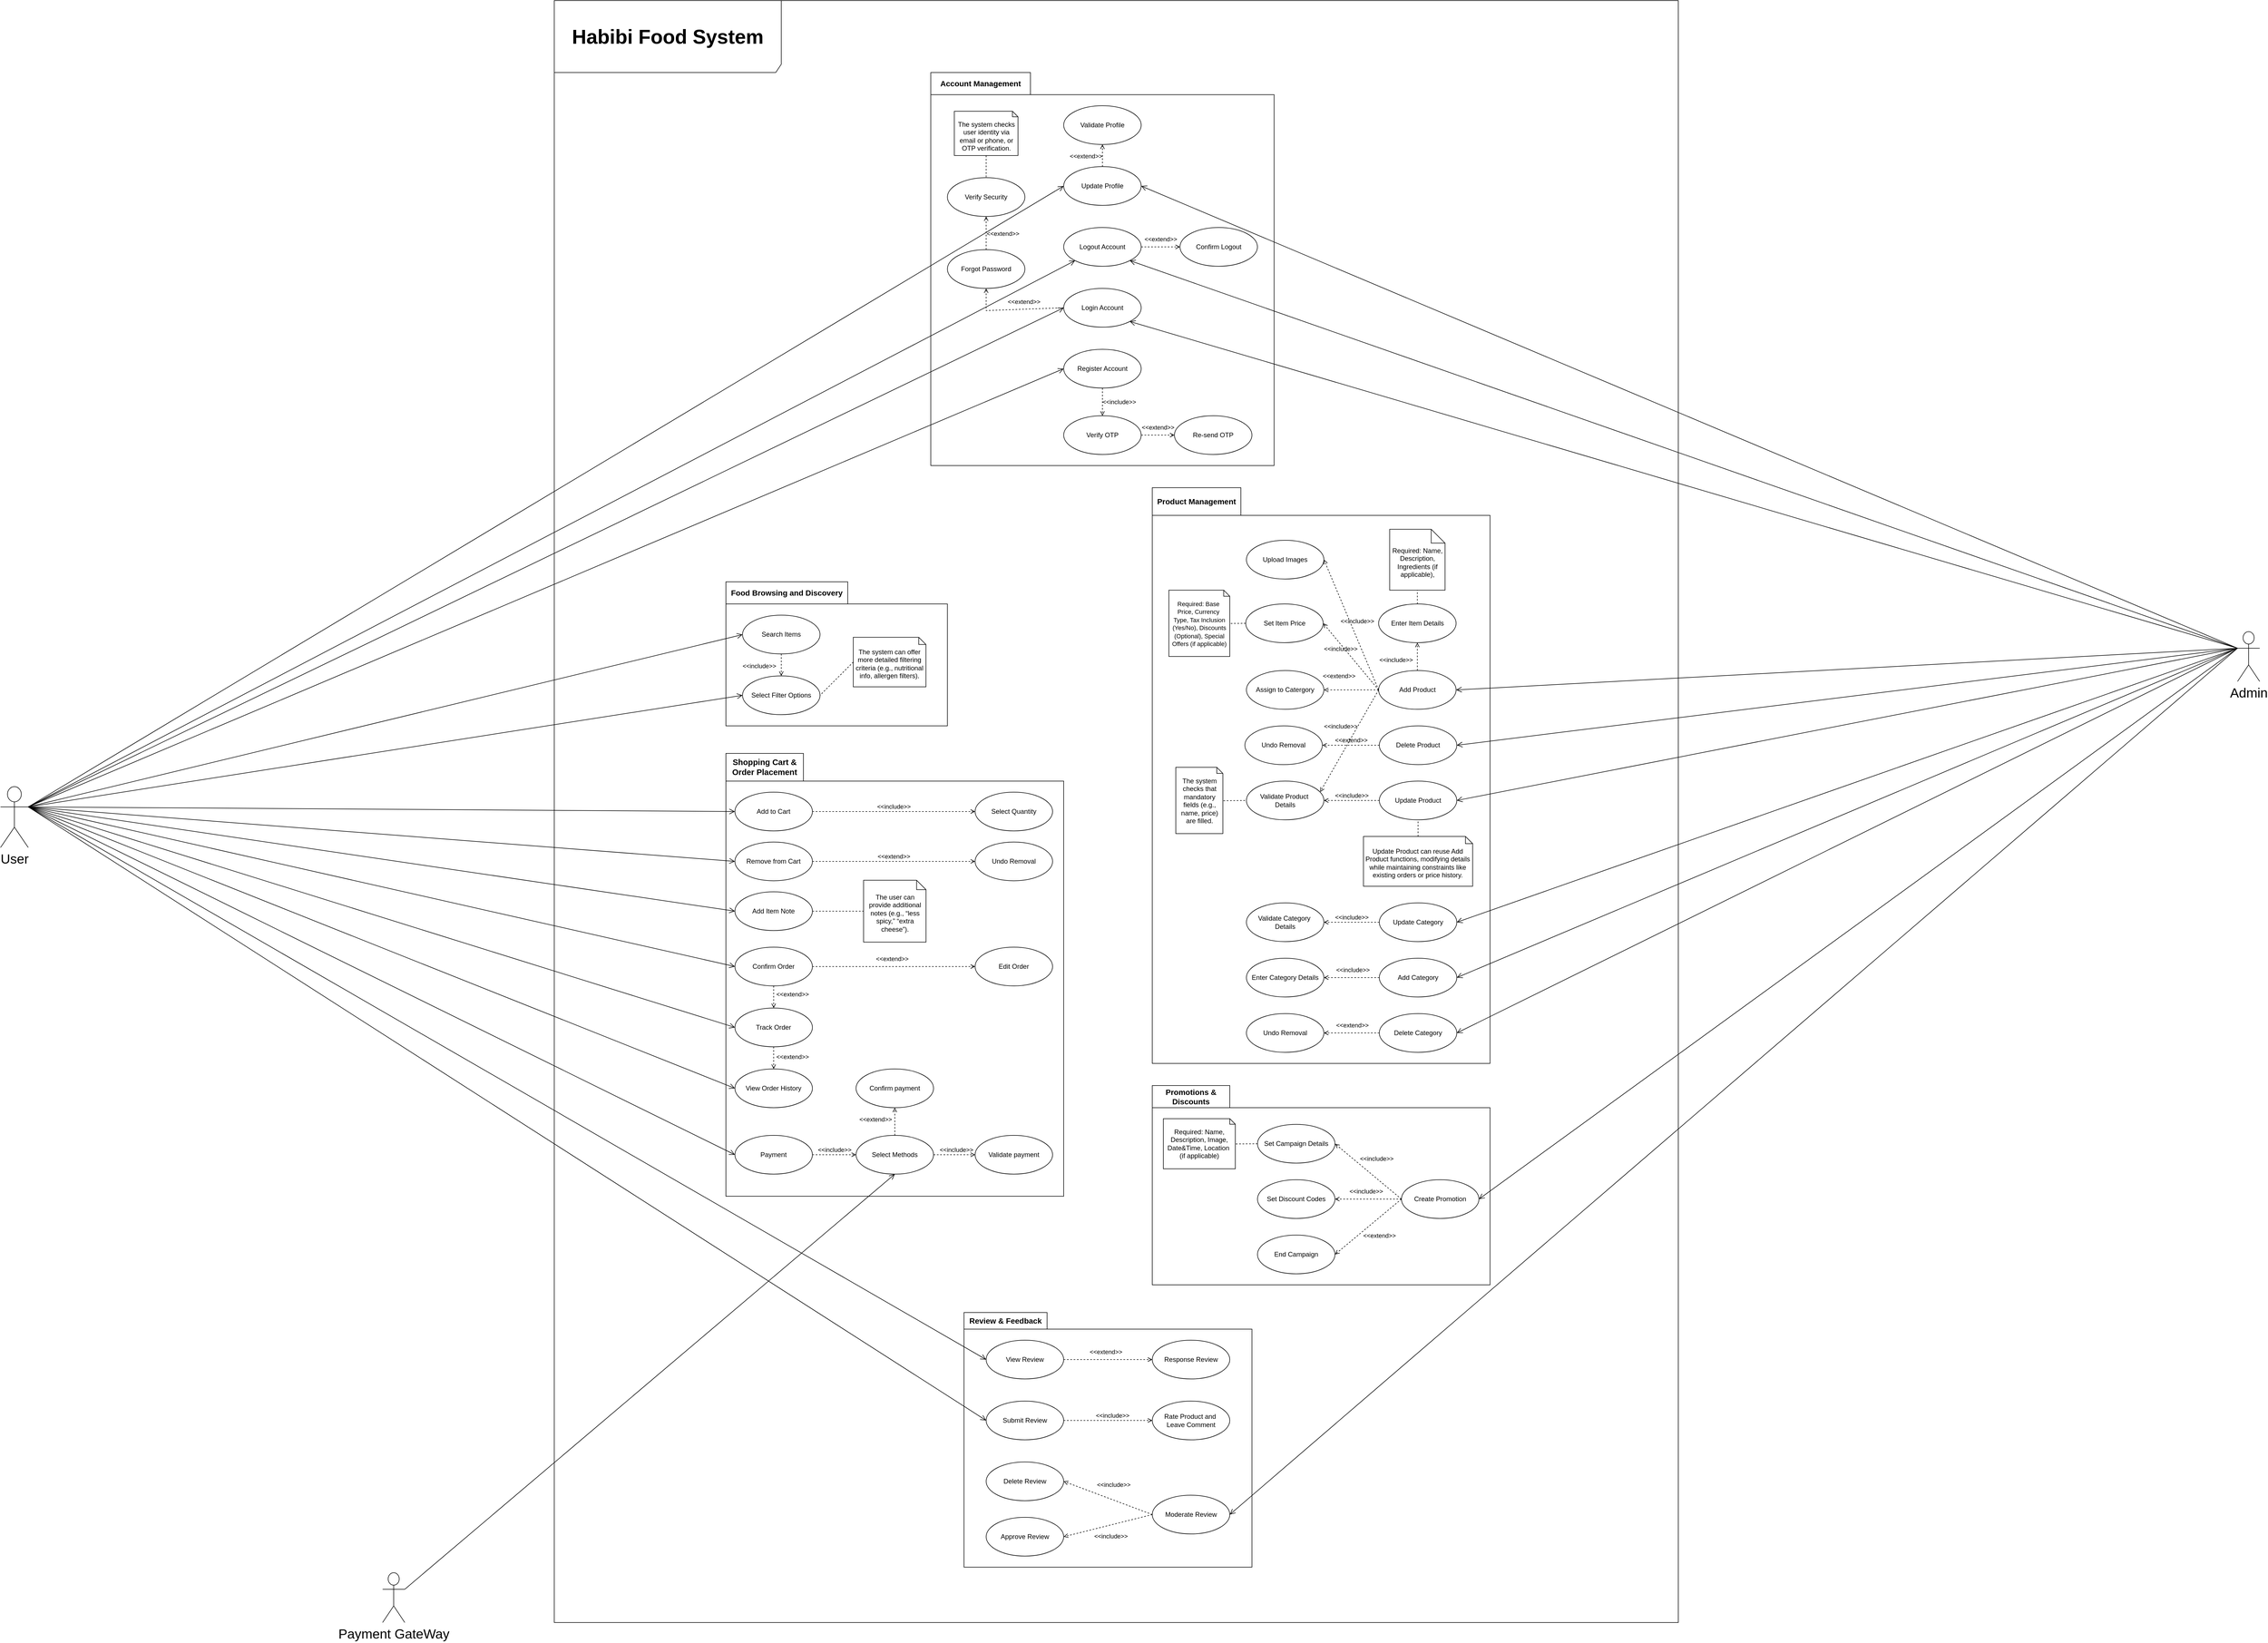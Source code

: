 <mxfile version="26.2.13">
  <diagram name="Page-1" id="3IsAtxbQ0H_GZxVy88G3">
    <mxGraphModel dx="611" dy="-549" grid="1" gridSize="10" guides="1" tooltips="1" connect="1" arrows="1" fold="1" page="1" pageScale="1" pageWidth="500" pageHeight="800" math="0" shadow="0">
      <root>
        <mxCell id="0" />
        <mxCell id="1" parent="0" />
        <mxCell id="CyREDNQxN-oXagJ6HUO1-1" value="&lt;font style=&quot;font-size: 36px;&quot;&gt;&lt;span style=&quot;background-color: rgb(255, 255, 255);&quot;&gt;Habibi Food System&lt;/span&gt;&lt;/font&gt;" style="shape=umlFrame;whiteSpace=wrap;html=1;pointerEvents=0;recursiveResize=0;container=0;collapsible=0;width=410;height=130;fillColor=light-dark(#FFFFFF,#FFFF66);swimlaneFillColor=#FFFFFF;fontStyle=1" vertex="1" parent="1">
          <mxGeometry x="1200" y="1590" width="2030" height="2930" as="geometry" />
        </mxCell>
        <mxCell id="CyREDNQxN-oXagJ6HUO1-2" value="&lt;b style=&quot;font-family: Arial, sans-serif; font-size: 14.667px; white-space-collapse: preserve;&quot;&gt;Shopping Cart &amp;amp; Order Placement&lt;/b&gt;" style="shape=folder;fontStyle=0;tabWidth=140;tabHeight=50;tabPosition=left;html=1;boundedLbl=1;labelInHeader=1;container=1;collapsible=0;recursiveResize=0;whiteSpace=wrap;" vertex="1" parent="1">
          <mxGeometry x="1510" y="2950" width="610" height="800" as="geometry" />
        </mxCell>
        <mxCell id="CyREDNQxN-oXagJ6HUO1-3" value="Validate payment" style="ellipse;whiteSpace=wrap;html=1;fillColor=light-dark(#FFFFFF,#FFFF66);container=0;" vertex="1" parent="CyREDNQxN-oXagJ6HUO1-2">
          <mxGeometry x="450" y="690" width="140" height="70" as="geometry" />
        </mxCell>
        <mxCell id="CyREDNQxN-oXagJ6HUO1-4" value="Confirm payment" style="ellipse;whiteSpace=wrap;html=1;fillColor=light-dark(#FFFFFF,#FFFF66);container=0;" vertex="1" parent="CyREDNQxN-oXagJ6HUO1-2">
          <mxGeometry x="234.99" y="570" width="140" height="70" as="geometry" />
        </mxCell>
        <mxCell id="CyREDNQxN-oXagJ6HUO1-5" value="Add to Cart" style="ellipse;whiteSpace=wrap;html=1;fillColor=light-dark(#FFFFFF,#FFFF66);container=0;" vertex="1" parent="CyREDNQxN-oXagJ6HUO1-2">
          <mxGeometry x="16.25" y="70" width="140" height="70" as="geometry" />
        </mxCell>
        <mxCell id="CyREDNQxN-oXagJ6HUO1-6" value="Remove from Cart" style="ellipse;whiteSpace=wrap;html=1;fillColor=light-dark(#FFFFFF,#FFFF66);container=0;" vertex="1" parent="CyREDNQxN-oXagJ6HUO1-2">
          <mxGeometry x="16.25" y="160.07" width="140" height="70" as="geometry" />
        </mxCell>
        <mxCell id="CyREDNQxN-oXagJ6HUO1-7" value="Confirm Order" style="ellipse;whiteSpace=wrap;html=1;fillColor=light-dark(#FFFFFF,#FFFF66);container=0;" vertex="1" parent="CyREDNQxN-oXagJ6HUO1-2">
          <mxGeometry x="16.25" y="350" width="140" height="70" as="geometry" />
        </mxCell>
        <mxCell id="CyREDNQxN-oXagJ6HUO1-8" value="Payment" style="ellipse;whiteSpace=wrap;html=1;fillColor=light-dark(#FFFFFF,#FFFF66);container=0;" vertex="1" parent="CyREDNQxN-oXagJ6HUO1-2">
          <mxGeometry x="16.25" y="690" width="140" height="70" as="geometry" />
        </mxCell>
        <mxCell id="CyREDNQxN-oXagJ6HUO1-9" value="Track Order" style="ellipse;whiteSpace=wrap;html=1;fillColor=light-dark(#FFFFFF,#FFFF66);container=0;" vertex="1" parent="CyREDNQxN-oXagJ6HUO1-2">
          <mxGeometry x="16.25" y="460" width="140" height="70" as="geometry" />
        </mxCell>
        <mxCell id="CyREDNQxN-oXagJ6HUO1-10" value="&amp;lt;&amp;lt;extend&amp;gt;&amp;gt;" style="html=1;verticalAlign=bottom;labelBackgroundColor=none;endArrow=open;endFill=0;dashed=1;rounded=0;exitX=0.5;exitY=1;exitDx=0;exitDy=0;fillColor=light-dark(#FFFFFF,#FFFF66);" edge="1" parent="CyREDNQxN-oXagJ6HUO1-2" source="CyREDNQxN-oXagJ6HUO1-7" target="CyREDNQxN-oXagJ6HUO1-9">
          <mxGeometry x="0.2" y="34" width="160" relative="1" as="geometry">
            <mxPoint x="146.25" y="440" as="sourcePoint" />
            <mxPoint x="306.25" y="440" as="targetPoint" />
            <mxPoint as="offset" />
          </mxGeometry>
        </mxCell>
        <mxCell id="CyREDNQxN-oXagJ6HUO1-11" value="Add Item Note" style="ellipse;whiteSpace=wrap;html=1;fillColor=light-dark(#FFFFFF,#FFFF66);container=0;" vertex="1" parent="CyREDNQxN-oXagJ6HUO1-2">
          <mxGeometry x="16.25" y="250.0" width="140" height="70" as="geometry" />
        </mxCell>
        <mxCell id="CyREDNQxN-oXagJ6HUO1-12" value="&amp;lt;&amp;lt;include&amp;gt;&amp;gt;" style="html=1;verticalAlign=bottom;labelBackgroundColor=none;endArrow=open;endFill=0;dashed=1;rounded=0;exitX=1;exitY=0.5;exitDx=0;exitDy=0;entryX=0;entryY=0.5;entryDx=0;entryDy=0;fillColor=light-dark(#FFFFFF,#FFFF66);" edge="1" parent="CyREDNQxN-oXagJ6HUO1-2" source="CyREDNQxN-oXagJ6HUO1-5" target="CyREDNQxN-oXagJ6HUO1-13">
          <mxGeometry width="160" relative="1" as="geometry">
            <mxPoint x="156.25" y="200" as="sourcePoint" />
            <mxPoint x="246.25" y="205" as="targetPoint" />
          </mxGeometry>
        </mxCell>
        <mxCell id="CyREDNQxN-oXagJ6HUO1-13" value="Select Quantity" style="ellipse;whiteSpace=wrap;html=1;fillColor=light-dark(#FFFFFF,#FFFF66);container=0;" vertex="1" parent="CyREDNQxN-oXagJ6HUO1-2">
          <mxGeometry x="450" y="70" width="140" height="70" as="geometry" />
        </mxCell>
        <mxCell id="CyREDNQxN-oXagJ6HUO1-14" value="Edit Order" style="ellipse;whiteSpace=wrap;html=1;fillColor=light-dark(#FFFFFF,#FFFF66);container=0;" vertex="1" parent="CyREDNQxN-oXagJ6HUO1-2">
          <mxGeometry x="450" y="350" width="140" height="70" as="geometry" />
        </mxCell>
        <mxCell id="CyREDNQxN-oXagJ6HUO1-15" value="&amp;lt;&amp;lt;extend&amp;gt;&amp;gt;" style="html=1;verticalAlign=bottom;labelBackgroundColor=none;endArrow=open;endFill=0;dashed=1;rounded=0;exitX=1;exitY=0.5;exitDx=0;exitDy=0;entryX=0;entryY=0.5;entryDx=0;entryDy=0;fillColor=light-dark(#FFFFFF,#FFFF66);" edge="1" parent="CyREDNQxN-oXagJ6HUO1-2" source="CyREDNQxN-oXagJ6HUO1-7" target="CyREDNQxN-oXagJ6HUO1-14">
          <mxGeometry x="-0.021" y="5" width="160" relative="1" as="geometry">
            <mxPoint x="156.25" y="470" as="sourcePoint" />
            <mxPoint x="316.25" y="470" as="targetPoint" />
            <mxPoint as="offset" />
          </mxGeometry>
        </mxCell>
        <mxCell id="CyREDNQxN-oXagJ6HUO1-16" value="Select Methods" style="ellipse;whiteSpace=wrap;html=1;fillColor=light-dark(#FFFFFF,#FFFF66);container=0;" vertex="1" parent="CyREDNQxN-oXagJ6HUO1-2">
          <mxGeometry x="235" y="690" width="140" height="70" as="geometry" />
        </mxCell>
        <mxCell id="CyREDNQxN-oXagJ6HUO1-17" value="&amp;lt;&amp;lt;include&amp;gt;&amp;gt;" style="html=1;verticalAlign=bottom;labelBackgroundColor=none;endArrow=open;endFill=0;dashed=1;rounded=0;exitX=1;exitY=0.5;exitDx=0;exitDy=0;entryX=0;entryY=0.5;entryDx=0;entryDy=0;fillColor=light-dark(#FFFFFF,#FFFF66);" edge="1" parent="CyREDNQxN-oXagJ6HUO1-2" source="CyREDNQxN-oXagJ6HUO1-8" target="CyREDNQxN-oXagJ6HUO1-16">
          <mxGeometry width="160" relative="1" as="geometry">
            <mxPoint x="166.25" y="560" as="sourcePoint" />
            <mxPoint x="326.25" y="560" as="targetPoint" />
          </mxGeometry>
        </mxCell>
        <mxCell id="CyREDNQxN-oXagJ6HUO1-18" value="" style="endArrow=none;dashed=1;html=1;rounded=0;exitX=1;exitY=0.5;exitDx=0;exitDy=0;entryX=0;entryY=0.5;entryDx=0;entryDy=0;entryPerimeter=0;fillColor=light-dark(#FFFFFF,#FFFF66);" edge="1" parent="CyREDNQxN-oXagJ6HUO1-2" source="CyREDNQxN-oXagJ6HUO1-11" target="CyREDNQxN-oXagJ6HUO1-21">
          <mxGeometry width="50" height="50" relative="1" as="geometry">
            <mxPoint x="386.25" y="320" as="sourcePoint" />
            <mxPoint x="436.25" y="270" as="targetPoint" />
          </mxGeometry>
        </mxCell>
        <mxCell id="CyREDNQxN-oXagJ6HUO1-19" value="&amp;lt;&amp;lt;include&amp;gt;&amp;gt;" style="html=1;verticalAlign=bottom;labelBackgroundColor=none;endArrow=open;endFill=0;dashed=1;rounded=0;exitX=1;exitY=0.5;exitDx=0;exitDy=0;entryX=0;entryY=0.5;entryDx=0;entryDy=0;fillColor=light-dark(#FFFFFF,#FFFF66);" edge="1" parent="CyREDNQxN-oXagJ6HUO1-2" source="CyREDNQxN-oXagJ6HUO1-16" target="CyREDNQxN-oXagJ6HUO1-3">
          <mxGeometry x="0.114" width="160" relative="1" as="geometry">
            <mxPoint x="380.25" y="565.4" as="sourcePoint" />
            <mxPoint x="190.25" y="682.331" as="targetPoint" />
            <mxPoint x="-1" as="offset" />
          </mxGeometry>
        </mxCell>
        <mxCell id="CyREDNQxN-oXagJ6HUO1-20" value="&amp;lt;&amp;lt;extend&amp;gt;&amp;gt;" style="html=1;verticalAlign=bottom;labelBackgroundColor=none;endArrow=open;endFill=0;dashed=1;rounded=0;entryX=0.5;entryY=1;entryDx=0;entryDy=0;fillColor=light-dark(#FFFFFF,#FFFF66);exitX=0.5;exitY=0;exitDx=0;exitDy=0;" edge="1" parent="CyREDNQxN-oXagJ6HUO1-2" source="CyREDNQxN-oXagJ6HUO1-16" target="CyREDNQxN-oXagJ6HUO1-4">
          <mxGeometry x="-0.2" y="35" width="160" relative="1" as="geometry">
            <mxPoint x="312" y="690" as="sourcePoint" />
            <mxPoint x="456.25" y="576.4" as="targetPoint" />
            <mxPoint as="offset" />
          </mxGeometry>
        </mxCell>
        <mxCell id="CyREDNQxN-oXagJ6HUO1-21" value="The user can provide additional notes (e.g., “less spicy,” “extra cheese”)." style="shape=note2;boundedLbl=1;whiteSpace=wrap;html=1;size=17;verticalAlign=top;align=center;fillColor=light-dark(#FFFFFF,#FFFF66);container=0;" vertex="1" parent="CyREDNQxN-oXagJ6HUO1-2">
          <mxGeometry x="248.62" y="229.1" width="112.75" height="111.81" as="geometry" />
        </mxCell>
        <mxCell id="CyREDNQxN-oXagJ6HUO1-22" style="edgeStyle=orthogonalEdgeStyle;rounded=0;orthogonalLoop=1;jettySize=auto;html=1;exitX=0.5;exitY=1;exitDx=0;exitDy=0;exitPerimeter=0;fillColor=light-dark(#FFFFFF,#FFFF66);" edge="1" parent="CyREDNQxN-oXagJ6HUO1-2">
          <mxGeometry relative="1" as="geometry">
            <mxPoint x="312.25" y="403.19" as="sourcePoint" />
            <mxPoint x="312.25" y="403.19" as="targetPoint" />
          </mxGeometry>
        </mxCell>
        <mxCell id="CyREDNQxN-oXagJ6HUO1-23" value="Undo Removal" style="ellipse;whiteSpace=wrap;html=1;fillColor=light-dark(#FFFFFF,#FFFF66);container=0;" vertex="1" parent="CyREDNQxN-oXagJ6HUO1-2">
          <mxGeometry x="450" y="160.07" width="140" height="70" as="geometry" />
        </mxCell>
        <mxCell id="CyREDNQxN-oXagJ6HUO1-24" value="&amp;lt;&amp;lt;extend&amp;gt;&amp;gt;" style="html=1;verticalAlign=bottom;labelBackgroundColor=none;endArrow=open;endFill=0;dashed=1;rounded=0;exitX=1;exitY=0.5;exitDx=0;exitDy=0;fillColor=light-dark(#FFFFFF,#FFFF66);entryX=0;entryY=0.5;entryDx=0;entryDy=0;" edge="1" parent="CyREDNQxN-oXagJ6HUO1-2" source="CyREDNQxN-oXagJ6HUO1-6" target="CyREDNQxN-oXagJ6HUO1-23">
          <mxGeometry width="160" relative="1" as="geometry">
            <mxPoint x="166" y="445" as="sourcePoint" />
            <mxPoint x="250" y="445" as="targetPoint" />
          </mxGeometry>
        </mxCell>
        <mxCell id="CyREDNQxN-oXagJ6HUO1-25" value="View Order History" style="ellipse;whiteSpace=wrap;html=1;fillColor=light-dark(#FFFFFF,#FFFF66);container=0;" vertex="1" parent="CyREDNQxN-oXagJ6HUO1-2">
          <mxGeometry x="16.25" y="570" width="140" height="70" as="geometry" />
        </mxCell>
        <mxCell id="CyREDNQxN-oXagJ6HUO1-26" value="&amp;lt;&amp;lt;extend&amp;gt;&amp;gt;" style="html=1;verticalAlign=bottom;labelBackgroundColor=none;endArrow=open;endFill=0;dashed=1;rounded=0;exitX=0.5;exitY=1;exitDx=0;exitDy=0;fillColor=light-dark(#FFFFFF,#FFFF66);entryX=0.5;entryY=0;entryDx=0;entryDy=0;" edge="1" parent="CyREDNQxN-oXagJ6HUO1-2" source="CyREDNQxN-oXagJ6HUO1-9" target="CyREDNQxN-oXagJ6HUO1-25">
          <mxGeometry x="0.333" y="34" width="160" relative="1" as="geometry">
            <mxPoint x="166" y="445" as="sourcePoint" />
            <mxPoint x="250" y="445" as="targetPoint" />
            <mxPoint as="offset" />
          </mxGeometry>
        </mxCell>
        <mxCell id="CyREDNQxN-oXagJ6HUO1-27" value="&lt;font style=&quot;font-size: 14px;&quot;&gt;Food Browsing and Discovery&lt;/font&gt;" style="shape=folder;fontStyle=1;tabWidth=220;tabHeight=40;tabPosition=left;html=1;boundedLbl=1;labelInHeader=1;container=1;collapsible=0;recursiveResize=0;whiteSpace=wrap;" vertex="1" parent="1">
          <mxGeometry x="1510" y="2640" width="400" height="260.31" as="geometry" />
        </mxCell>
        <mxCell id="CyREDNQxN-oXagJ6HUO1-28" value="Select Filter Options" style="ellipse;whiteSpace=wrap;html=1;fillColor=light-dark(#FFFFFF,#FFFF66);container=0;" vertex="1" parent="CyREDNQxN-oXagJ6HUO1-27">
          <mxGeometry x="30" y="170.0" width="140" height="70" as="geometry" />
        </mxCell>
        <mxCell id="CyREDNQxN-oXagJ6HUO1-29" value="The system can offer more detailed filtering criteria (e.g., nutritional info, allergen filters)." style="shape=note2;boundedLbl=1;whiteSpace=wrap;html=1;size=13;verticalAlign=top;align=center;fillColor=light-dark(#FFFFFF,#FFFF66);container=0;" vertex="1" parent="CyREDNQxN-oXagJ6HUO1-27">
          <mxGeometry x="230.0" y="100.31" width="131.25" height="89.38" as="geometry" />
        </mxCell>
        <mxCell id="CyREDNQxN-oXagJ6HUO1-30" value="" style="endArrow=none;dashed=1;html=1;rounded=0;entryX=1;entryY=0.5;entryDx=0;entryDy=0;exitX=0;exitY=0.5;exitDx=0;exitDy=0;exitPerimeter=0;fillColor=light-dark(#FFFFFF,#FFFF66);" edge="1" parent="CyREDNQxN-oXagJ6HUO1-27" source="CyREDNQxN-oXagJ6HUO1-29" target="CyREDNQxN-oXagJ6HUO1-28">
          <mxGeometry width="50" height="50" relative="1" as="geometry">
            <mxPoint x="574" y="50.31" as="sourcePoint" />
            <mxPoint x="418.0" y="245.31" as="targetPoint" />
          </mxGeometry>
        </mxCell>
        <mxCell id="CyREDNQxN-oXagJ6HUO1-31" value="Search Items" style="ellipse;whiteSpace=wrap;html=1;fillColor=light-dark(#FFFFFF,#FFFF66);container=0;" vertex="1" parent="CyREDNQxN-oXagJ6HUO1-27">
          <mxGeometry x="30" y="60.31" width="140" height="70" as="geometry" />
        </mxCell>
        <mxCell id="CyREDNQxN-oXagJ6HUO1-32" value="&amp;lt;&amp;lt;include&amp;gt;&amp;gt;" style="html=1;verticalAlign=bottom;labelBackgroundColor=none;endArrow=open;endFill=0;dashed=1;rounded=0;exitX=0.5;exitY=1;exitDx=0;exitDy=0;entryX=0.5;entryY=0;entryDx=0;entryDy=0;fillColor=light-dark(#FFFFFF,#FFFF66);" edge="1" parent="CyREDNQxN-oXagJ6HUO1-27" source="CyREDNQxN-oXagJ6HUO1-31" target="CyREDNQxN-oXagJ6HUO1-28">
          <mxGeometry x="0.499" y="-40" width="160" relative="1" as="geometry">
            <mxPoint x="156.25" y="150.31" as="sourcePoint" />
            <mxPoint x="316.25" y="150.31" as="targetPoint" />
            <mxPoint y="1" as="offset" />
          </mxGeometry>
        </mxCell>
        <mxCell id="CyREDNQxN-oXagJ6HUO1-33" value="&lt;font style=&quot;font-size: 24px;&quot;&gt;Admin&lt;/font&gt;" style="shape=umlActor;verticalLabelPosition=bottom;verticalAlign=top;html=1;fillColor=light-dark(#FFFFFF,#FFFF66);container=0;" vertex="1" parent="1">
          <mxGeometry x="4240" y="2730" width="40" height="90" as="geometry" />
        </mxCell>
        <mxCell id="CyREDNQxN-oXagJ6HUO1-34" value="&lt;font style=&quot;font-size: 14px;&quot;&gt;Promotions &amp;amp; Discounts&lt;/font&gt;" style="shape=folder;fontStyle=1;tabWidth=140;tabHeight=40;tabPosition=left;html=1;boundedLbl=1;labelInHeader=1;container=1;collapsible=0;recursiveResize=0;whiteSpace=wrap;" vertex="1" parent="1">
          <mxGeometry x="2280" y="3550" width="610" height="360" as="geometry" />
        </mxCell>
        <mxCell id="CyREDNQxN-oXagJ6HUO1-35" value="Set Discount Codes" style="ellipse;whiteSpace=wrap;html=1;fillColor=light-dark(#FFFFFF,#FFFF66);container=0;" vertex="1" parent="CyREDNQxN-oXagJ6HUO1-34">
          <mxGeometry x="190" y="170.12" width="140" height="70" as="geometry" />
        </mxCell>
        <mxCell id="CyREDNQxN-oXagJ6HUO1-36" value="Create Promotion" style="ellipse;whiteSpace=wrap;html=1;fillColor=light-dark(#FFFFFF,#FFFF66);container=0;" vertex="1" parent="CyREDNQxN-oXagJ6HUO1-34">
          <mxGeometry x="450" y="170.12" width="140" height="70" as="geometry" />
        </mxCell>
        <mxCell id="CyREDNQxN-oXagJ6HUO1-37" value="&amp;lt;&amp;lt;include&amp;gt;&amp;gt;" style="html=1;verticalAlign=bottom;labelBackgroundColor=none;endArrow=open;endFill=0;dashed=1;rounded=0;exitX=0;exitY=0.5;exitDx=0;exitDy=0;fillColor=light-dark(#FFFFFF,#FFFF66);entryX=1;entryY=0.5;entryDx=0;entryDy=0;" edge="1" parent="CyREDNQxN-oXagJ6HUO1-34" source="CyREDNQxN-oXagJ6HUO1-36" target="CyREDNQxN-oXagJ6HUO1-35">
          <mxGeometry x="0.077" y="-5" width="160" relative="1" as="geometry">
            <mxPoint x="220" y="180.12" as="sourcePoint" />
            <mxPoint x="320" y="205.12" as="targetPoint" />
            <mxPoint as="offset" />
          </mxGeometry>
        </mxCell>
        <mxCell id="CyREDNQxN-oXagJ6HUO1-38" value="Set Campaign Details" style="ellipse;whiteSpace=wrap;html=1;fillColor=light-dark(#FFFFFF,#FFFF66);container=0;" vertex="1" parent="CyREDNQxN-oXagJ6HUO1-34">
          <mxGeometry x="190" y="70.12" width="140" height="70" as="geometry" />
        </mxCell>
        <mxCell id="CyREDNQxN-oXagJ6HUO1-39" value="&amp;lt;&amp;lt;include&amp;gt;&amp;gt;" style="html=1;verticalAlign=bottom;labelBackgroundColor=none;endArrow=open;endFill=0;dashed=1;rounded=0;exitX=0;exitY=0.5;exitDx=0;exitDy=0;fillColor=light-dark(#FFFFFF,#FFFF66);entryX=1;entryY=0.5;entryDx=0;entryDy=0;" edge="1" parent="CyREDNQxN-oXagJ6HUO1-34" source="CyREDNQxN-oXagJ6HUO1-36" target="CyREDNQxN-oXagJ6HUO1-38">
          <mxGeometry x="-0.034" y="-21" width="160" relative="1" as="geometry">
            <mxPoint x="240" y="60.12" as="sourcePoint" />
            <mxPoint x="320" y="105.12" as="targetPoint" />
            <mxPoint as="offset" />
          </mxGeometry>
        </mxCell>
        <mxCell id="CyREDNQxN-oXagJ6HUO1-40" value="End Campaign" style="ellipse;whiteSpace=wrap;html=1;fillColor=light-dark(#FFFFFF,#FFFF66);container=0;" vertex="1" parent="CyREDNQxN-oXagJ6HUO1-34">
          <mxGeometry x="190" y="270.12" width="140" height="70" as="geometry" />
        </mxCell>
        <mxCell id="CyREDNQxN-oXagJ6HUO1-41" value="&amp;lt;&amp;lt;extend&amp;gt;&amp;gt;" style="html=1;verticalAlign=bottom;labelBackgroundColor=none;endArrow=open;endFill=0;dashed=1;rounded=0;entryX=1;entryY=0.5;entryDx=0;entryDy=0;fillColor=light-dark(#FFFFFF,#FFFF66);exitX=0;exitY=0.5;exitDx=0;exitDy=0;" edge="1" parent="CyREDNQxN-oXagJ6HUO1-34" source="CyREDNQxN-oXagJ6HUO1-36" target="CyREDNQxN-oXagJ6HUO1-40">
          <mxGeometry x="0.008" y="32" width="160" relative="1" as="geometry">
            <mxPoint x="480" y="210.12" as="sourcePoint" />
            <mxPoint x="200" y="270.12" as="targetPoint" />
            <mxPoint as="offset" />
          </mxGeometry>
        </mxCell>
        <mxCell id="CyREDNQxN-oXagJ6HUO1-42" value="Required: Name, Description, Image, Date&amp;amp;Time, Location&amp;nbsp;&lt;div&gt;(if applicable)&lt;/div&gt;" style="shape=note2;boundedLbl=1;whiteSpace=wrap;html=1;size=10;verticalAlign=top;align=center;fillColor=light-dark(#FFFFFF,#FFFF66);container=0;" vertex="1" parent="CyREDNQxN-oXagJ6HUO1-34">
          <mxGeometry x="20" y="59.89" width="130" height="90.46" as="geometry" />
        </mxCell>
        <mxCell id="CyREDNQxN-oXagJ6HUO1-43" value="" style="endArrow=none;dashed=1;html=1;rounded=0;exitX=0;exitY=0.5;exitDx=0;exitDy=0;entryX=0.995;entryY=0.504;entryDx=0;entryDy=0;entryPerimeter=0;fillColor=light-dark(#FFFFFF,#FFFF66);" edge="1" parent="CyREDNQxN-oXagJ6HUO1-34" source="CyREDNQxN-oXagJ6HUO1-38" target="CyREDNQxN-oXagJ6HUO1-42">
          <mxGeometry width="50" height="50" relative="1" as="geometry">
            <mxPoint x="380.0" y="85.36" as="sourcePoint" />
            <mxPoint x="660.25" y="41.36" as="targetPoint" />
          </mxGeometry>
        </mxCell>
        <mxCell id="CyREDNQxN-oXagJ6HUO1-44" value="" style="group" vertex="1" connectable="0" parent="1">
          <mxGeometry x="2280" y="2470" width="610" height="1040" as="geometry" />
        </mxCell>
        <mxCell id="CyREDNQxN-oXagJ6HUO1-45" value="&lt;font style=&quot;font-size: 14px;&quot;&gt;Product Management&lt;/font&gt;" style="shape=folder;fontStyle=1;tabWidth=160;tabHeight=50;tabPosition=left;html=1;boundedLbl=1;labelInHeader=1;container=1;collapsible=0;recursiveResize=0;whiteSpace=wrap;" vertex="1" parent="CyREDNQxN-oXagJ6HUO1-44">
          <mxGeometry width="610" height="1040" as="geometry" />
        </mxCell>
        <mxCell id="CyREDNQxN-oXagJ6HUO1-46" value="&lt;font style=&quot;font-size: 11px;&quot;&gt;Required: Base&amp;nbsp;&lt;/font&gt;&lt;div&gt;&lt;font style=&quot;font-size: 11px;&quot;&gt;Price, Currency&amp;nbsp;&lt;/font&gt;&lt;/div&gt;&lt;div&gt;&lt;font style=&quot;font-size: 11px;&quot;&gt;Type, Tax Inclusion (Yes/No), Discounts (Optional), Special Offers (if applicable)&lt;/font&gt;&lt;/div&gt;" style="shape=note2;boundedLbl=1;whiteSpace=wrap;html=1;size=11;verticalAlign=top;align=center;fillColor=light-dark(#FFFFFF,#FFFF66);container=0;" vertex="1" parent="CyREDNQxN-oXagJ6HUO1-45">
          <mxGeometry x="30" y="185.16" width="110" height="119.69" as="geometry" />
        </mxCell>
        <mxCell id="CyREDNQxN-oXagJ6HUO1-47" value="The system checks that mandatory fields (e.g., name, price) are filled." style="shape=note2;boundedLbl=1;whiteSpace=wrap;html=1;size=11;verticalAlign=top;align=center;fillColor=light-dark(#FFFFFF,#FFFF66);container=0;" vertex="1" parent="CyREDNQxN-oXagJ6HUO1-45">
          <mxGeometry x="42.5" y="505.16" width="85" height="119.69" as="geometry" />
        </mxCell>
        <mxCell id="CyREDNQxN-oXagJ6HUO1-48" value="Required: Name, Description, Ingredients (if applicable)," style="shape=note2;boundedLbl=1;whiteSpace=wrap;html=1;size=25;verticalAlign=top;align=center;fillColor=light-dark(#FFFFFF,#FFFF66);container=0;" vertex="1" parent="CyREDNQxN-oXagJ6HUO1-45">
          <mxGeometry x="428.75" y="75.16" width="100" height="110" as="geometry" />
        </mxCell>
        <mxCell id="CyREDNQxN-oXagJ6HUO1-49" value="Enter Item Details" style="ellipse;whiteSpace=wrap;html=1;fillColor=light-dark(#FFFFFF,#FFFF66);container=0;" vertex="1" parent="CyREDNQxN-oXagJ6HUO1-44">
          <mxGeometry x="408.75" y="210" width="140" height="70" as="geometry" />
        </mxCell>
        <mxCell id="CyREDNQxN-oXagJ6HUO1-50" value="Set Item Price" style="ellipse;whiteSpace=wrap;html=1;fillColor=light-dark(#FFFFFF,#FFFF66);container=0;" vertex="1" parent="CyREDNQxN-oXagJ6HUO1-44">
          <mxGeometry x="168.74" y="210" width="140" height="70" as="geometry" />
        </mxCell>
        <mxCell id="CyREDNQxN-oXagJ6HUO1-51" value="Assign to Catergory" style="ellipse;whiteSpace=wrap;html=1;fillColor=light-dark(#FFFFFF,#FFFF66);container=0;" vertex="1" parent="CyREDNQxN-oXagJ6HUO1-44">
          <mxGeometry x="170" y="330.31" width="140" height="70" as="geometry" />
        </mxCell>
        <mxCell id="CyREDNQxN-oXagJ6HUO1-52" value="Validate Product&amp;nbsp;&lt;div&gt;Details&lt;/div&gt;" style="ellipse;whiteSpace=wrap;html=1;fillColor=light-dark(#FFFFFF,#FFFF66);container=0;" vertex="1" parent="CyREDNQxN-oXagJ6HUO1-44">
          <mxGeometry x="170" y="530" width="140" height="70" as="geometry" />
        </mxCell>
        <mxCell id="CyREDNQxN-oXagJ6HUO1-53" value="Upload Images" style="ellipse;whiteSpace=wrap;html=1;fillColor=light-dark(#FFFFFF,#FFFF66);container=0;" vertex="1" parent="CyREDNQxN-oXagJ6HUO1-44">
          <mxGeometry x="170" y="95" width="140" height="70" as="geometry" />
        </mxCell>
        <mxCell id="CyREDNQxN-oXagJ6HUO1-54" value="&amp;lt;&amp;lt;include&amp;gt;&amp;gt;" style="html=1;verticalAlign=bottom;labelBackgroundColor=none;endArrow=open;endFill=0;dashed=1;rounded=0;exitX=0.5;exitY=0;exitDx=0;exitDy=0;entryX=0.5;entryY=1;entryDx=0;entryDy=0;fillColor=light-dark(#FFFFFF,#FFFF66);" edge="1" parent="CyREDNQxN-oXagJ6HUO1-44" source="CyREDNQxN-oXagJ6HUO1-63" target="CyREDNQxN-oXagJ6HUO1-49">
          <mxGeometry x="-0.59" y="39" width="160" relative="1" as="geometry">
            <mxPoint x="310" y="250" as="sourcePoint" />
            <mxPoint x="470" y="250" as="targetPoint" />
            <mxPoint as="offset" />
          </mxGeometry>
        </mxCell>
        <mxCell id="CyREDNQxN-oXagJ6HUO1-55" value="&amp;lt;&amp;lt;include&amp;gt;&amp;gt;" style="html=1;verticalAlign=bottom;labelBackgroundColor=none;endArrow=open;endFill=0;dashed=1;rounded=0;entryX=1;entryY=0.5;entryDx=0;entryDy=0;exitX=0;exitY=0.5;exitDx=0;exitDy=0;fillColor=light-dark(#FFFFFF,#FFFF66);" edge="1" parent="CyREDNQxN-oXagJ6HUO1-44" source="CyREDNQxN-oXagJ6HUO1-63" target="CyREDNQxN-oXagJ6HUO1-53">
          <mxGeometry x="-0.049" y="-9" width="160" relative="1" as="geometry">
            <mxPoint x="320" y="330" as="sourcePoint" />
            <mxPoint x="270" y="195" as="targetPoint" />
            <mxPoint as="offset" />
          </mxGeometry>
        </mxCell>
        <mxCell id="CyREDNQxN-oXagJ6HUO1-56" value="&amp;lt;&amp;lt;include&amp;gt;&amp;gt;" style="html=1;verticalAlign=bottom;labelBackgroundColor=none;endArrow=open;endFill=0;dashed=1;rounded=0;exitX=0;exitY=0.5;exitDx=0;exitDy=0;entryX=1;entryY=0.5;entryDx=0;entryDy=0;fillColor=light-dark(#FFFFFF,#FFFF66);" edge="1" parent="CyREDNQxN-oXagJ6HUO1-44" source="CyREDNQxN-oXagJ6HUO1-63" target="CyREDNQxN-oXagJ6HUO1-50">
          <mxGeometry x="0.204" y="11" width="160" relative="1" as="geometry">
            <mxPoint x="340" y="345" as="sourcePoint" />
            <mxPoint x="280" y="205" as="targetPoint" />
            <mxPoint as="offset" />
          </mxGeometry>
        </mxCell>
        <mxCell id="CyREDNQxN-oXagJ6HUO1-57" value="&amp;lt;&amp;lt;extend&amp;gt;&amp;gt;" style="html=1;verticalAlign=bottom;labelBackgroundColor=none;endArrow=open;endFill=0;dashed=1;rounded=0;exitX=0;exitY=0.5;exitDx=0;exitDy=0;entryX=1;entryY=0.5;entryDx=0;entryDy=0;fillColor=light-dark(#FFFFFF,#FFFF66);" edge="1" parent="CyREDNQxN-oXagJ6HUO1-44" source="CyREDNQxN-oXagJ6HUO1-63" target="CyREDNQxN-oXagJ6HUO1-51">
          <mxGeometry x="0.455" y="-16" width="160" relative="1" as="geometry">
            <mxPoint x="350" y="355" as="sourcePoint" />
            <mxPoint x="290" y="215" as="targetPoint" />
            <mxPoint as="offset" />
          </mxGeometry>
        </mxCell>
        <mxCell id="CyREDNQxN-oXagJ6HUO1-58" value="&amp;lt;&amp;lt;include&amp;gt;&amp;gt;" style="html=1;verticalAlign=bottom;labelBackgroundColor=none;endArrow=open;endFill=0;dashed=1;rounded=0;exitX=0;exitY=0.5;exitDx=0;exitDy=0;entryX=0.952;entryY=0.28;entryDx=0;entryDy=0;fillColor=light-dark(#FFFFFF,#FFFF66);entryPerimeter=0;" edge="1" parent="CyREDNQxN-oXagJ6HUO1-44" source="CyREDNQxN-oXagJ6HUO1-63" target="CyREDNQxN-oXagJ6HUO1-52">
          <mxGeometry x="-0.068" y="-23" width="160" relative="1" as="geometry">
            <mxPoint x="420" y="210" as="sourcePoint" />
            <mxPoint x="580" y="210" as="targetPoint" />
            <mxPoint as="offset" />
          </mxGeometry>
        </mxCell>
        <mxCell id="CyREDNQxN-oXagJ6HUO1-59" value="&amp;lt;&amp;lt;include&amp;gt;&amp;gt;" style="html=1;verticalAlign=bottom;labelBackgroundColor=none;endArrow=open;endFill=0;dashed=1;rounded=0;exitX=0;exitY=0.5;exitDx=0;exitDy=0;entryX=1;entryY=0.5;entryDx=0;entryDy=0;fillColor=light-dark(#FFFFFF,#FFFF66);" edge="1" parent="CyREDNQxN-oXagJ6HUO1-44" source="CyREDNQxN-oXagJ6HUO1-64" target="CyREDNQxN-oXagJ6HUO1-52">
          <mxGeometry width="160" relative="1" as="geometry">
            <mxPoint x="350" y="590" as="sourcePoint" />
            <mxPoint x="510" y="590" as="targetPoint" />
          </mxGeometry>
        </mxCell>
        <mxCell id="CyREDNQxN-oXagJ6HUO1-60" value="" style="endArrow=none;dashed=1;html=1;rounded=0;exitX=1.012;exitY=0.504;exitDx=0;exitDy=0;exitPerimeter=0;entryX=0;entryY=0.5;entryDx=0;entryDy=0;fillColor=light-dark(#FFFFFF,#FFFF66);" edge="1" parent="CyREDNQxN-oXagJ6HUO1-44" source="CyREDNQxN-oXagJ6HUO1-47" target="CyREDNQxN-oXagJ6HUO1-52">
          <mxGeometry width="50" height="50" relative="1" as="geometry">
            <mxPoint x="140" y="680" as="sourcePoint" />
            <mxPoint x="190" y="630" as="targetPoint" />
          </mxGeometry>
        </mxCell>
        <mxCell id="CyREDNQxN-oXagJ6HUO1-61" value="" style="endArrow=none;dashed=1;html=1;rounded=0;entryX=0.5;entryY=1;entryDx=0;entryDy=0;entryPerimeter=0;exitX=0.5;exitY=0;exitDx=0;exitDy=0;fillColor=light-dark(#FFFFFF,#FFFF66);" edge="1" parent="CyREDNQxN-oXagJ6HUO1-44" source="CyREDNQxN-oXagJ6HUO1-49" target="CyREDNQxN-oXagJ6HUO1-48">
          <mxGeometry width="50" height="50" relative="1" as="geometry">
            <mxPoint x="270" y="170" as="sourcePoint" />
            <mxPoint x="320" y="120" as="targetPoint" />
          </mxGeometry>
        </mxCell>
        <mxCell id="CyREDNQxN-oXagJ6HUO1-62" value="" style="endArrow=none;dashed=1;html=1;rounded=0;entryX=1.002;entryY=0.502;entryDx=0;entryDy=0;entryPerimeter=0;exitX=0;exitY=0.5;exitDx=0;exitDy=0;fillColor=light-dark(#FFFFFF,#FFFF66);" edge="1" parent="CyREDNQxN-oXagJ6HUO1-44" source="CyREDNQxN-oXagJ6HUO1-50" target="CyREDNQxN-oXagJ6HUO1-46">
          <mxGeometry width="50" height="50" relative="1" as="geometry">
            <mxPoint x="260" y="365" as="sourcePoint" />
            <mxPoint x="420" y="260" as="targetPoint" />
          </mxGeometry>
        </mxCell>
        <mxCell id="CyREDNQxN-oXagJ6HUO1-63" value="Add Product" style="ellipse;whiteSpace=wrap;html=1;fillColor=light-dark(#FFFFFF,#FFFF66);container=0;" vertex="1" parent="CyREDNQxN-oXagJ6HUO1-44">
          <mxGeometry x="408.75" y="330.31" width="140" height="70" as="geometry" />
        </mxCell>
        <mxCell id="CyREDNQxN-oXagJ6HUO1-64" value="Update Product" style="ellipse;whiteSpace=wrap;html=1;fillColor=light-dark(#FFFFFF,#FFFF66);container=0;" vertex="1" parent="CyREDNQxN-oXagJ6HUO1-44">
          <mxGeometry x="410" y="530" width="140" height="70" as="geometry" />
        </mxCell>
        <mxCell id="CyREDNQxN-oXagJ6HUO1-65" value="Update Product can reuse Add Product functions, modifying details while maintaining constraints like existing orders or price history." style="shape=note2;boundedLbl=1;whiteSpace=wrap;html=1;size=13;verticalAlign=top;align=center;fillColor=light-dark(#FFFFFF,#FFFF66);container=0;" vertex="1" parent="CyREDNQxN-oXagJ6HUO1-44">
          <mxGeometry x="381.41" y="630" width="197.19" height="90" as="geometry" />
        </mxCell>
        <mxCell id="CyREDNQxN-oXagJ6HUO1-66" value="" style="endArrow=none;dashed=1;html=1;rounded=0;entryX=0.5;entryY=1;entryDx=0;entryDy=0;exitX=0.5;exitY=0;exitDx=0;exitDy=0;exitPerimeter=0;fillColor=light-dark(#FFFFFF,#FFFF66);" edge="1" parent="CyREDNQxN-oXagJ6HUO1-44" source="CyREDNQxN-oXagJ6HUO1-65" target="CyREDNQxN-oXagJ6HUO1-64">
          <mxGeometry width="50" height="50" relative="1" as="geometry">
            <mxPoint x="370" y="660" as="sourcePoint" />
            <mxPoint x="420" y="610" as="targetPoint" />
          </mxGeometry>
        </mxCell>
        <mxCell id="CyREDNQxN-oXagJ6HUO1-67" value="Delete Product" style="ellipse;whiteSpace=wrap;html=1;fillColor=light-dark(#FFFFFF,#FFFF66);container=0;" vertex="1" parent="CyREDNQxN-oXagJ6HUO1-44">
          <mxGeometry x="410" y="430.31" width="140" height="70" as="geometry" />
        </mxCell>
        <mxCell id="CyREDNQxN-oXagJ6HUO1-68" value="Add Category" style="ellipse;whiteSpace=wrap;html=1;fillColor=light-dark(#FFFFFF,#FFFF66);container=0;" vertex="1" parent="CyREDNQxN-oXagJ6HUO1-44">
          <mxGeometry x="410" y="850" width="140" height="70" as="geometry" />
        </mxCell>
        <mxCell id="CyREDNQxN-oXagJ6HUO1-69" value="Update Category" style="ellipse;whiteSpace=wrap;html=1;fillColor=light-dark(#FFFFFF,#FFFF66);container=0;" vertex="1" parent="CyREDNQxN-oXagJ6HUO1-44">
          <mxGeometry x="410" y="750" width="140" height="70" as="geometry" />
        </mxCell>
        <mxCell id="CyREDNQxN-oXagJ6HUO1-70" value="Delete Category" style="ellipse;whiteSpace=wrap;html=1;fillColor=light-dark(#FFFFFF,#FFFF66);container=0;" vertex="1" parent="CyREDNQxN-oXagJ6HUO1-44">
          <mxGeometry x="410" y="950" width="140" height="70" as="geometry" />
        </mxCell>
        <mxCell id="CyREDNQxN-oXagJ6HUO1-71" value="Enter Category Details" style="ellipse;whiteSpace=wrap;html=1;fillColor=light-dark(#FFFFFF,#FFFF66);container=0;" vertex="1" parent="CyREDNQxN-oXagJ6HUO1-44">
          <mxGeometry x="170" y="850" width="140" height="70" as="geometry" />
        </mxCell>
        <mxCell id="CyREDNQxN-oXagJ6HUO1-72" value="Validate Category&amp;nbsp;&lt;div&gt;Details&lt;/div&gt;" style="ellipse;whiteSpace=wrap;html=1;fillColor=light-dark(#FFFFFF,#FFFF66);container=0;" vertex="1" parent="CyREDNQxN-oXagJ6HUO1-44">
          <mxGeometry x="170" y="750" width="140" height="70" as="geometry" />
        </mxCell>
        <mxCell id="CyREDNQxN-oXagJ6HUO1-73" value="&amp;lt;&amp;lt;include&amp;gt;&amp;gt;" style="html=1;verticalAlign=bottom;labelBackgroundColor=none;endArrow=open;endFill=0;dashed=1;rounded=0;exitX=0;exitY=0.5;exitDx=0;exitDy=0;entryX=1;entryY=0.5;entryDx=0;entryDy=0;fillColor=light-dark(#FFFFFF,#FFFF66);" edge="1" parent="CyREDNQxN-oXagJ6HUO1-44" source="CyREDNQxN-oXagJ6HUO1-68" target="CyREDNQxN-oXagJ6HUO1-71">
          <mxGeometry x="-0.038" y="-5" width="160" relative="1" as="geometry">
            <mxPoint x="374.37" y="860" as="sourcePoint" />
            <mxPoint x="374.37" y="810" as="targetPoint" />
            <mxPoint as="offset" />
          </mxGeometry>
        </mxCell>
        <mxCell id="CyREDNQxN-oXagJ6HUO1-74" value="&amp;lt;&amp;lt;include&amp;gt;&amp;gt;" style="html=1;verticalAlign=bottom;labelBackgroundColor=none;endArrow=open;endFill=0;dashed=1;rounded=0;exitX=0;exitY=0.5;exitDx=0;exitDy=0;entryX=1;entryY=0.5;entryDx=0;entryDy=0;fillColor=light-dark(#FFFFFF,#FFFF66);" edge="1" parent="CyREDNQxN-oXagJ6HUO1-44" source="CyREDNQxN-oXagJ6HUO1-69" target="CyREDNQxN-oXagJ6HUO1-72">
          <mxGeometry width="160" relative="1" as="geometry">
            <mxPoint x="403.75" y="784.44" as="sourcePoint" />
            <mxPoint x="303.75" y="784.44" as="targetPoint" />
          </mxGeometry>
        </mxCell>
        <mxCell id="CyREDNQxN-oXagJ6HUO1-75" value="Undo Removal" style="ellipse;whiteSpace=wrap;html=1;fillColor=light-dark(#FFFFFF,#FFFF66);container=0;" vertex="1" parent="CyREDNQxN-oXagJ6HUO1-44">
          <mxGeometry x="170" y="950" width="140" height="70" as="geometry" />
        </mxCell>
        <mxCell id="CyREDNQxN-oXagJ6HUO1-76" value="&amp;lt;&amp;lt;extend&amp;gt;&amp;gt;" style="html=1;verticalAlign=bottom;labelBackgroundColor=none;endArrow=open;endFill=0;dashed=1;rounded=0;exitX=0;exitY=0.5;exitDx=0;exitDy=0;entryX=1;entryY=0.5;entryDx=0;entryDy=0;fillColor=light-dark(#FFFFFF,#FFFF66);" edge="1" parent="CyREDNQxN-oXagJ6HUO1-44" source="CyREDNQxN-oXagJ6HUO1-70" target="CyREDNQxN-oXagJ6HUO1-75">
          <mxGeometry x="-0.025" y="-5" width="160" relative="1" as="geometry">
            <mxPoint x="437.75" y="827.58" as="sourcePoint" />
            <mxPoint x="338.75" y="927.58" as="targetPoint" />
            <mxPoint as="offset" />
          </mxGeometry>
        </mxCell>
        <mxCell id="CyREDNQxN-oXagJ6HUO1-77" value="Undo Removal" style="ellipse;whiteSpace=wrap;html=1;fillColor=light-dark(#FFFFFF,#FFFF66);container=0;" vertex="1" parent="CyREDNQxN-oXagJ6HUO1-44">
          <mxGeometry x="167.23" y="430.31" width="140" height="70" as="geometry" />
        </mxCell>
        <mxCell id="CyREDNQxN-oXagJ6HUO1-78" value="&amp;lt;&amp;lt;extend&amp;gt;&amp;gt;" style="html=1;verticalAlign=bottom;labelBackgroundColor=none;endArrow=open;endFill=0;dashed=1;rounded=0;exitX=0;exitY=0.5;exitDx=0;exitDy=0;fillColor=light-dark(#FFFFFF,#FFFF66);entryX=1;entryY=0.5;entryDx=0;entryDy=0;" edge="1" parent="CyREDNQxN-oXagJ6HUO1-44" source="CyREDNQxN-oXagJ6HUO1-67" target="CyREDNQxN-oXagJ6HUO1-77">
          <mxGeometry x="-0.027" width="160" relative="1" as="geometry">
            <mxPoint x="407.49" y="465.31" as="sourcePoint" />
            <mxPoint x="307" y="465" as="targetPoint" />
            <mxPoint x="-1" as="offset" />
          </mxGeometry>
        </mxCell>
        <mxCell id="CyREDNQxN-oXagJ6HUO1-79" value="" style="endArrow=open;startArrow=none;endFill=0;startFill=0;endSize=8;html=1;verticalAlign=bottom;labelBackgroundColor=none;strokeWidth=1;rounded=0;exitX=0;exitY=0.333;exitDx=0;exitDy=0;exitPerimeter=0;entryX=1;entryY=0.5;entryDx=0;entryDy=0;" edge="1" parent="1" source="CyREDNQxN-oXagJ6HUO1-33" target="CyREDNQxN-oXagJ6HUO1-63">
          <mxGeometry width="160" relative="1" as="geometry">
            <mxPoint x="3200" y="2780" as="sourcePoint" />
            <mxPoint x="3360" y="2780" as="targetPoint" />
          </mxGeometry>
        </mxCell>
        <mxCell id="CyREDNQxN-oXagJ6HUO1-80" value="" style="endArrow=open;startArrow=none;endFill=0;startFill=0;endSize=8;html=1;verticalAlign=bottom;labelBackgroundColor=none;strokeWidth=1;rounded=0;entryX=1;entryY=0.5;entryDx=0;entryDy=0;exitX=0;exitY=0.333;exitDx=0;exitDy=0;exitPerimeter=0;" edge="1" parent="1" source="CyREDNQxN-oXagJ6HUO1-33" target="CyREDNQxN-oXagJ6HUO1-67">
          <mxGeometry width="160" relative="1" as="geometry">
            <mxPoint x="3380" y="2900" as="sourcePoint" />
            <mxPoint x="2959" y="2845" as="targetPoint" />
          </mxGeometry>
        </mxCell>
        <mxCell id="CyREDNQxN-oXagJ6HUO1-81" value="" style="endArrow=open;startArrow=none;endFill=0;startFill=0;endSize=8;html=1;verticalAlign=bottom;labelBackgroundColor=none;strokeWidth=1;rounded=0;entryX=1;entryY=0.5;entryDx=0;entryDy=0;exitX=0;exitY=0.333;exitDx=0;exitDy=0;exitPerimeter=0;" edge="1" parent="1" source="CyREDNQxN-oXagJ6HUO1-33" target="CyREDNQxN-oXagJ6HUO1-64">
          <mxGeometry width="160" relative="1" as="geometry">
            <mxPoint x="3380" y="2900" as="sourcePoint" />
            <mxPoint x="2960" y="2945" as="targetPoint" />
          </mxGeometry>
        </mxCell>
        <mxCell id="CyREDNQxN-oXagJ6HUO1-82" value="" style="endArrow=open;startArrow=none;endFill=0;startFill=0;endSize=8;html=1;verticalAlign=bottom;labelBackgroundColor=none;strokeWidth=1;rounded=0;entryX=1;entryY=0.5;entryDx=0;entryDy=0;exitX=0;exitY=0.333;exitDx=0;exitDy=0;exitPerimeter=0;" edge="1" parent="1" source="CyREDNQxN-oXagJ6HUO1-33" target="CyREDNQxN-oXagJ6HUO1-69">
          <mxGeometry width="160" relative="1" as="geometry">
            <mxPoint x="3380" y="2900" as="sourcePoint" />
            <mxPoint x="2960" y="3045" as="targetPoint" />
          </mxGeometry>
        </mxCell>
        <mxCell id="CyREDNQxN-oXagJ6HUO1-83" value="" style="endArrow=open;startArrow=none;endFill=0;startFill=0;endSize=8;html=1;verticalAlign=bottom;labelBackgroundColor=none;strokeWidth=1;rounded=0;entryX=1;entryY=0.5;entryDx=0;entryDy=0;exitX=0;exitY=0.333;exitDx=0;exitDy=0;exitPerimeter=0;" edge="1" parent="1" source="CyREDNQxN-oXagJ6HUO1-33" target="CyREDNQxN-oXagJ6HUO1-68">
          <mxGeometry width="160" relative="1" as="geometry">
            <mxPoint x="3380" y="2900" as="sourcePoint" />
            <mxPoint x="2960" y="3265" as="targetPoint" />
          </mxGeometry>
        </mxCell>
        <mxCell id="CyREDNQxN-oXagJ6HUO1-84" value="" style="endArrow=open;startArrow=none;endFill=0;startFill=0;endSize=8;html=1;verticalAlign=bottom;labelBackgroundColor=none;strokeWidth=1;rounded=0;entryX=1;entryY=0.5;entryDx=0;entryDy=0;exitX=0;exitY=0.333;exitDx=0;exitDy=0;exitPerimeter=0;" edge="1" parent="1" source="CyREDNQxN-oXagJ6HUO1-33" target="CyREDNQxN-oXagJ6HUO1-70">
          <mxGeometry width="160" relative="1" as="geometry">
            <mxPoint x="3380" y="2900" as="sourcePoint" />
            <mxPoint x="2960" y="3365" as="targetPoint" />
          </mxGeometry>
        </mxCell>
        <mxCell id="CyREDNQxN-oXagJ6HUO1-85" value="" style="endArrow=open;startArrow=none;endFill=0;startFill=0;endSize=8;html=1;verticalAlign=bottom;labelBackgroundColor=none;strokeWidth=1;rounded=0;entryX=1;entryY=0.5;entryDx=0;entryDy=0;exitX=0;exitY=0.333;exitDx=0;exitDy=0;exitPerimeter=0;" edge="1" parent="1" source="CyREDNQxN-oXagJ6HUO1-33" target="CyREDNQxN-oXagJ6HUO1-36">
          <mxGeometry width="160" relative="1" as="geometry">
            <mxPoint x="3450" y="3040" as="sourcePoint" />
            <mxPoint x="2960" y="3465" as="targetPoint" />
          </mxGeometry>
        </mxCell>
        <mxCell id="CyREDNQxN-oXagJ6HUO1-86" value="" style="group" vertex="1" connectable="0" parent="1">
          <mxGeometry x="1940" y="3960" width="520" height="460" as="geometry" />
        </mxCell>
        <mxCell id="CyREDNQxN-oXagJ6HUO1-87" value="&lt;span style=&quot;font-size: 14px;&quot;&gt;Review &amp;amp; Feedback&lt;/span&gt;" style="shape=folder;fontStyle=1;tabWidth=150;tabHeight=30;tabPosition=left;html=1;boundedLbl=1;labelInHeader=1;container=0;collapsible=0;recursiveResize=0;whiteSpace=wrap;" vertex="1" parent="CyREDNQxN-oXagJ6HUO1-86">
          <mxGeometry width="520" height="460" as="geometry" />
        </mxCell>
        <mxCell id="CyREDNQxN-oXagJ6HUO1-88" value="View Review" style="ellipse;whiteSpace=wrap;html=1;fillColor=light-dark(#FFFFFF,#FFFF66);container=0;" vertex="1" parent="CyREDNQxN-oXagJ6HUO1-86">
          <mxGeometry x="40" y="50" width="140" height="70" as="geometry" />
        </mxCell>
        <mxCell id="CyREDNQxN-oXagJ6HUO1-89" value="Response Review" style="ellipse;whiteSpace=wrap;html=1;fillColor=light-dark(#FFFFFF,#FFFF66);container=0;" vertex="1" parent="CyREDNQxN-oXagJ6HUO1-86">
          <mxGeometry x="340" y="50" width="140" height="70" as="geometry" />
        </mxCell>
        <mxCell id="CyREDNQxN-oXagJ6HUO1-90" value="&amp;lt;&amp;lt;extend&amp;gt;&amp;gt;" style="html=1;verticalAlign=bottom;labelBackgroundColor=none;endArrow=open;endFill=0;dashed=1;rounded=0;exitX=1;exitY=0.5;exitDx=0;exitDy=0;entryX=0;entryY=0.5;entryDx=0;entryDy=0;fillColor=light-dark(#FFFFFF,#FFFF66);" edge="1" parent="CyREDNQxN-oXagJ6HUO1-86" source="CyREDNQxN-oXagJ6HUO1-88" target="CyREDNQxN-oXagJ6HUO1-89">
          <mxGeometry x="-0.048" y="5" width="160" relative="1" as="geometry">
            <mxPoint x="447.75" y="-75" as="sourcePoint" />
            <mxPoint x="521.75" y="24" as="targetPoint" />
            <mxPoint as="offset" />
          </mxGeometry>
        </mxCell>
        <mxCell id="CyREDNQxN-oXagJ6HUO1-91" value="Submit Review" style="ellipse;whiteSpace=wrap;html=1;fillColor=light-dark(#FFFFFF,#FFFF66);container=0;" vertex="1" parent="CyREDNQxN-oXagJ6HUO1-86">
          <mxGeometry x="40" y="160" width="140" height="70" as="geometry" />
        </mxCell>
        <mxCell id="CyREDNQxN-oXagJ6HUO1-92" value="Delete Review" style="ellipse;whiteSpace=wrap;html=1;fillColor=light-dark(#FFFFFF,#FFFF66);container=0;" vertex="1" parent="CyREDNQxN-oXagJ6HUO1-86">
          <mxGeometry x="40" y="270" width="140" height="70" as="geometry" />
        </mxCell>
        <mxCell id="CyREDNQxN-oXagJ6HUO1-93" value="Rate Product and&amp;nbsp;&lt;div&gt;Leave Comment&lt;/div&gt;" style="ellipse;whiteSpace=wrap;html=1;fillColor=light-dark(#FFFFFF,#FFFF66);container=0;" vertex="1" parent="CyREDNQxN-oXagJ6HUO1-86">
          <mxGeometry x="340" y="160" width="140" height="70" as="geometry" />
        </mxCell>
        <mxCell id="CyREDNQxN-oXagJ6HUO1-94" value="Approve Review" style="ellipse;whiteSpace=wrap;html=1;fillColor=light-dark(#FFFFFF,#FFFF66);container=0;" vertex="1" parent="CyREDNQxN-oXagJ6HUO1-86">
          <mxGeometry x="40" y="370" width="140" height="70" as="geometry" />
        </mxCell>
        <mxCell id="CyREDNQxN-oXagJ6HUO1-95" value="Moderate Review" style="ellipse;whiteSpace=wrap;html=1;fillColor=light-dark(#FFFFFF,#FFFF66);container=0;" vertex="1" parent="CyREDNQxN-oXagJ6HUO1-86">
          <mxGeometry x="340" y="330" width="140" height="70" as="geometry" />
        </mxCell>
        <mxCell id="CyREDNQxN-oXagJ6HUO1-96" value="&amp;lt;&amp;lt;include&amp;gt;&amp;gt;" style="html=1;verticalAlign=bottom;labelBackgroundColor=none;endArrow=open;endFill=0;dashed=1;rounded=0;exitX=1;exitY=0.5;exitDx=0;exitDy=0;entryX=0;entryY=0.5;entryDx=0;entryDy=0;fillColor=light-dark(#FFFFFF,#FFFF66);" edge="1" parent="CyREDNQxN-oXagJ6HUO1-86" source="CyREDNQxN-oXagJ6HUO1-91" target="CyREDNQxN-oXagJ6HUO1-93">
          <mxGeometry x="0.114" width="160" relative="1" as="geometry">
            <mxPoint x="232" y="220" as="sourcePoint" />
            <mxPoint x="300" y="220" as="targetPoint" />
            <mxPoint x="-1" as="offset" />
          </mxGeometry>
        </mxCell>
        <mxCell id="CyREDNQxN-oXagJ6HUO1-97" value="&amp;lt;&amp;lt;include&amp;gt;&amp;gt;" style="html=1;verticalAlign=bottom;labelBackgroundColor=none;endArrow=open;endFill=0;dashed=1;rounded=0;exitX=0;exitY=0.5;exitDx=0;exitDy=0;entryX=1;entryY=0.5;entryDx=0;entryDy=0;fillColor=light-dark(#FFFFFF,#FFFF66);" edge="1" parent="CyREDNQxN-oXagJ6HUO1-86" source="CyREDNQxN-oXagJ6HUO1-95" target="CyREDNQxN-oXagJ6HUO1-92">
          <mxGeometry x="-0.048" y="-18" width="160" relative="1" as="geometry">
            <mxPoint x="222.5" y="304.44" as="sourcePoint" />
            <mxPoint x="297.5" y="304.44" as="targetPoint" />
            <mxPoint as="offset" />
          </mxGeometry>
        </mxCell>
        <mxCell id="CyREDNQxN-oXagJ6HUO1-98" value="&amp;lt;&amp;lt;include&amp;gt;&amp;gt;" style="html=1;verticalAlign=bottom;labelBackgroundColor=none;endArrow=open;endFill=0;dashed=1;rounded=0;exitX=0;exitY=0.5;exitDx=0;exitDy=0;entryX=1;entryY=0.5;entryDx=0;entryDy=0;fillColor=light-dark(#FFFFFF,#FFFF66);" edge="1" parent="CyREDNQxN-oXagJ6HUO1-86" source="CyREDNQxN-oXagJ6HUO1-95" target="CyREDNQxN-oXagJ6HUO1-94">
          <mxGeometry x="0.017" y="28" width="160" relative="1" as="geometry">
            <mxPoint x="240" y="375" as="sourcePoint" />
            <mxPoint x="310" y="315" as="targetPoint" />
            <mxPoint as="offset" />
          </mxGeometry>
        </mxCell>
        <mxCell id="CyREDNQxN-oXagJ6HUO1-99" value="&lt;font style=&quot;font-size: 24px;&quot;&gt;User&lt;/font&gt;" style="shape=umlActor;verticalLabelPosition=bottom;verticalAlign=top;html=1;fillColor=light-dark(#FFFFFF,#FFFF66);container=0;" vertex="1" parent="1">
          <mxGeometry x="200" y="3010" width="50" height="110" as="geometry" />
        </mxCell>
        <mxCell id="CyREDNQxN-oXagJ6HUO1-100" value="" style="endArrow=open;startArrow=none;endFill=0;startFill=0;endSize=8;html=1;verticalAlign=bottom;labelBackgroundColor=none;strokeWidth=1;rounded=0;exitX=1;exitY=0.333;exitDx=0;exitDy=0;exitPerimeter=0;entryX=0;entryY=0.5;entryDx=0;entryDy=0;" edge="1" parent="1" source="CyREDNQxN-oXagJ6HUO1-99" target="CyREDNQxN-oXagJ6HUO1-31">
          <mxGeometry width="160" relative="1" as="geometry">
            <mxPoint x="1090" y="3090" as="sourcePoint" />
            <mxPoint x="1250" y="3090" as="targetPoint" />
          </mxGeometry>
        </mxCell>
        <mxCell id="CyREDNQxN-oXagJ6HUO1-101" value="" style="endArrow=open;startArrow=none;endFill=0;startFill=0;endSize=8;html=1;verticalAlign=bottom;labelBackgroundColor=none;strokeWidth=1;rounded=0;exitX=1;exitY=0.333;exitDx=0;exitDy=0;exitPerimeter=0;entryX=0;entryY=0.5;entryDx=0;entryDy=0;" edge="1" parent="1" source="CyREDNQxN-oXagJ6HUO1-99" target="CyREDNQxN-oXagJ6HUO1-28">
          <mxGeometry width="160" relative="1" as="geometry">
            <mxPoint x="1060" y="3100" as="sourcePoint" />
            <mxPoint x="1540" y="2575" as="targetPoint" />
          </mxGeometry>
        </mxCell>
        <mxCell id="CyREDNQxN-oXagJ6HUO1-102" value="" style="endArrow=open;startArrow=none;endFill=0;startFill=0;endSize=8;html=1;verticalAlign=bottom;labelBackgroundColor=none;strokeWidth=1;rounded=0;exitX=1;exitY=0.333;exitDx=0;exitDy=0;exitPerimeter=0;entryX=0;entryY=0.5;entryDx=0;entryDy=0;" edge="1" parent="1" source="CyREDNQxN-oXagJ6HUO1-99" target="CyREDNQxN-oXagJ6HUO1-5">
          <mxGeometry width="160" relative="1" as="geometry">
            <mxPoint x="1060" y="3100" as="sourcePoint" />
            <mxPoint x="1540" y="2685" as="targetPoint" />
          </mxGeometry>
        </mxCell>
        <mxCell id="CyREDNQxN-oXagJ6HUO1-103" value="" style="endArrow=open;startArrow=none;endFill=0;startFill=0;endSize=8;html=1;verticalAlign=bottom;labelBackgroundColor=none;strokeWidth=1;rounded=0;exitX=1;exitY=0.333;exitDx=0;exitDy=0;exitPerimeter=0;entryX=0;entryY=0.5;entryDx=0;entryDy=0;" edge="1" parent="1" source="CyREDNQxN-oXagJ6HUO1-99" target="CyREDNQxN-oXagJ6HUO1-6">
          <mxGeometry width="160" relative="1" as="geometry">
            <mxPoint x="1060" y="3100" as="sourcePoint" />
            <mxPoint x="1540" y="2685" as="targetPoint" />
          </mxGeometry>
        </mxCell>
        <mxCell id="CyREDNQxN-oXagJ6HUO1-104" value="" style="endArrow=open;startArrow=none;endFill=0;startFill=0;endSize=8;html=1;verticalAlign=bottom;labelBackgroundColor=none;strokeWidth=1;rounded=0;entryX=0;entryY=0.5;entryDx=0;entryDy=0;exitX=1;exitY=0.333;exitDx=0;exitDy=0;exitPerimeter=0;" edge="1" parent="1" source="CyREDNQxN-oXagJ6HUO1-99" target="CyREDNQxN-oXagJ6HUO1-11">
          <mxGeometry width="160" relative="1" as="geometry">
            <mxPoint x="1070" y="3150" as="sourcePoint" />
            <mxPoint x="1421" y="3135" as="targetPoint" />
          </mxGeometry>
        </mxCell>
        <mxCell id="CyREDNQxN-oXagJ6HUO1-105" value="" style="endArrow=open;startArrow=none;endFill=0;startFill=0;endSize=8;html=1;verticalAlign=bottom;labelBackgroundColor=none;strokeWidth=1;rounded=0;entryX=0;entryY=0.5;entryDx=0;entryDy=0;exitX=1;exitY=0.333;exitDx=0;exitDy=0;exitPerimeter=0;" edge="1" parent="1" source="CyREDNQxN-oXagJ6HUO1-99" target="CyREDNQxN-oXagJ6HUO1-7">
          <mxGeometry width="160" relative="1" as="geometry">
            <mxPoint x="1060" y="3100" as="sourcePoint" />
            <mxPoint x="1421" y="3254" as="targetPoint" />
          </mxGeometry>
        </mxCell>
        <mxCell id="CyREDNQxN-oXagJ6HUO1-106" value="" style="endArrow=open;startArrow=none;endFill=0;startFill=0;endSize=8;html=1;verticalAlign=bottom;labelBackgroundColor=none;strokeWidth=1;rounded=0;entryX=0;entryY=0.5;entryDx=0;entryDy=0;exitX=1;exitY=0.333;exitDx=0;exitDy=0;exitPerimeter=0;" edge="1" parent="1" source="CyREDNQxN-oXagJ6HUO1-99" target="CyREDNQxN-oXagJ6HUO1-8">
          <mxGeometry width="160" relative="1" as="geometry">
            <mxPoint x="1060" y="3100" as="sourcePoint" />
            <mxPoint x="1421" y="3375" as="targetPoint" />
          </mxGeometry>
        </mxCell>
        <mxCell id="CyREDNQxN-oXagJ6HUO1-107" value="" style="endArrow=open;startArrow=none;endFill=0;startFill=0;endSize=8;html=1;verticalAlign=bottom;labelBackgroundColor=none;strokeWidth=1;rounded=0;entryX=0;entryY=0.5;entryDx=0;entryDy=0;exitX=1;exitY=0.333;exitDx=0;exitDy=0;exitPerimeter=0;" edge="1" parent="1" source="CyREDNQxN-oXagJ6HUO1-99" target="CyREDNQxN-oXagJ6HUO1-88">
          <mxGeometry width="160" relative="1" as="geometry">
            <mxPoint x="1060" y="3100" as="sourcePoint" />
            <mxPoint x="1421" y="3565" as="targetPoint" />
          </mxGeometry>
        </mxCell>
        <mxCell id="CyREDNQxN-oXagJ6HUO1-108" value="" style="endArrow=open;startArrow=none;endFill=0;startFill=0;endSize=8;html=1;verticalAlign=bottom;labelBackgroundColor=none;strokeWidth=1;rounded=0;entryX=0;entryY=0.5;entryDx=0;entryDy=0;exitX=1;exitY=0.333;exitDx=0;exitDy=0;exitPerimeter=0;" edge="1" parent="1" source="CyREDNQxN-oXagJ6HUO1-99" target="CyREDNQxN-oXagJ6HUO1-91">
          <mxGeometry width="160" relative="1" as="geometry">
            <mxPoint x="1060" y="3100" as="sourcePoint" />
            <mxPoint x="1990" y="4105" as="targetPoint" />
          </mxGeometry>
        </mxCell>
        <mxCell id="CyREDNQxN-oXagJ6HUO1-109" value="" style="endArrow=open;startArrow=none;endFill=0;startFill=0;endSize=8;html=1;verticalAlign=bottom;labelBackgroundColor=none;strokeWidth=1;rounded=0;exitX=0;exitY=0.333;exitDx=0;exitDy=0;exitPerimeter=0;entryX=1;entryY=0.5;entryDx=0;entryDy=0;" edge="1" parent="1" source="CyREDNQxN-oXagJ6HUO1-33" target="CyREDNQxN-oXagJ6HUO1-95">
          <mxGeometry width="160" relative="1" as="geometry">
            <mxPoint x="3440" y="3040" as="sourcePoint" />
            <mxPoint x="3430" y="3780" as="targetPoint" />
          </mxGeometry>
        </mxCell>
        <mxCell id="CyREDNQxN-oXagJ6HUO1-110" value="" style="group" vertex="1" connectable="0" parent="1">
          <mxGeometry x="1880" y="1720" width="620" height="710" as="geometry" />
        </mxCell>
        <mxCell id="CyREDNQxN-oXagJ6HUO1-111" value="&lt;font style=&quot;font-size: 14px;&quot;&gt;Account Management&lt;/font&gt;" style="shape=folder;fontStyle=1;tabWidth=180;tabHeight=40;tabPosition=left;html=1;boundedLbl=1;labelInHeader=1;container=0;collapsible=0;recursiveResize=0;whiteSpace=wrap;" vertex="1" parent="CyREDNQxN-oXagJ6HUO1-110">
          <mxGeometry width="620" height="710" as="geometry" />
        </mxCell>
        <mxCell id="CyREDNQxN-oXagJ6HUO1-112" value="Verify OTP" style="ellipse;whiteSpace=wrap;html=1;fillColor=light-dark(#FFFFFF,#FFFF66);container=0;" vertex="1" parent="CyREDNQxN-oXagJ6HUO1-110">
          <mxGeometry x="240" y="620" width="140" height="70" as="geometry" />
        </mxCell>
        <mxCell id="CyREDNQxN-oXagJ6HUO1-113" value="Register Account" style="ellipse;whiteSpace=wrap;html=1;fillColor=light-dark(#FFFFFF,#FFFF66);container=0;" vertex="1" parent="CyREDNQxN-oXagJ6HUO1-110">
          <mxGeometry x="240" y="500.0" width="140" height="70" as="geometry" />
        </mxCell>
        <mxCell id="CyREDNQxN-oXagJ6HUO1-114" value="&amp;lt;&amp;lt;include&amp;gt;&amp;gt;" style="html=1;verticalAlign=bottom;labelBackgroundColor=none;endArrow=open;endFill=0;dashed=1;rounded=0;fillColor=light-dark(#FFFFFF,#FFFF66);exitX=0.5;exitY=1;exitDx=0;exitDy=0;entryX=0.5;entryY=0;entryDx=0;entryDy=0;" edge="1" parent="CyREDNQxN-oXagJ6HUO1-110" source="CyREDNQxN-oXagJ6HUO1-113" target="CyREDNQxN-oXagJ6HUO1-112">
          <mxGeometry x="0.333" y="30" width="160" relative="1" as="geometry">
            <mxPoint x="310" y="570" as="sourcePoint" />
            <mxPoint x="310" y="630" as="targetPoint" />
            <mxPoint as="offset" />
          </mxGeometry>
        </mxCell>
        <mxCell id="CyREDNQxN-oXagJ6HUO1-115" value="Re-send OTP" style="ellipse;whiteSpace=wrap;html=1;fillColor=light-dark(#FFFFFF,#FFFF66);container=0;" vertex="1" parent="CyREDNQxN-oXagJ6HUO1-110">
          <mxGeometry x="440" y="620" width="140" height="70" as="geometry" />
        </mxCell>
        <mxCell id="CyREDNQxN-oXagJ6HUO1-116" value="&amp;lt;&amp;lt;extend&amp;gt;&amp;gt;" style="html=1;verticalAlign=bottom;labelBackgroundColor=none;endArrow=open;endFill=0;dashed=1;rounded=0;exitX=1;exitY=0.5;exitDx=0;exitDy=0;entryX=0;entryY=0.5;entryDx=0;entryDy=0;fillColor=light-dark(#FFFFFF,#FFFF66);" edge="1" parent="CyREDNQxN-oXagJ6HUO1-110" source="CyREDNQxN-oXagJ6HUO1-112" target="CyREDNQxN-oXagJ6HUO1-115">
          <mxGeometry y="5" width="160" relative="1" as="geometry">
            <mxPoint x="583" y="515.41" as="sourcePoint" />
            <mxPoint x="666" y="515.41" as="targetPoint" />
            <mxPoint as="offset" />
          </mxGeometry>
        </mxCell>
        <mxCell id="CyREDNQxN-oXagJ6HUO1-117" value="Forgot Password" style="ellipse;whiteSpace=wrap;html=1;fillColor=light-dark(#FFFFFF,#FFFF66);container=0;" vertex="1" parent="CyREDNQxN-oXagJ6HUO1-110">
          <mxGeometry x="30" y="320.0" width="140" height="70" as="geometry" />
        </mxCell>
        <mxCell id="CyREDNQxN-oXagJ6HUO1-118" value="Login Account" style="ellipse;whiteSpace=wrap;html=1;fillColor=light-dark(#FFFFFF,#FFFF66);container=0;" vertex="1" parent="CyREDNQxN-oXagJ6HUO1-110">
          <mxGeometry x="240" y="390.0" width="140" height="70" as="geometry" />
        </mxCell>
        <mxCell id="CyREDNQxN-oXagJ6HUO1-119" value="&amp;lt;&amp;lt;extend&amp;gt;&amp;gt;" style="html=1;verticalAlign=bottom;labelBackgroundColor=none;endArrow=open;endFill=0;dashed=1;rounded=0;exitX=0;exitY=0.5;exitDx=0;exitDy=0;entryX=0.5;entryY=1;entryDx=0;entryDy=0;fillColor=light-dark(#FFFFFF,#FFFF66);" edge="1" parent="CyREDNQxN-oXagJ6HUO1-110" source="CyREDNQxN-oXagJ6HUO1-118" target="CyREDNQxN-oXagJ6HUO1-117">
          <mxGeometry x="-0.2" y="-5" width="160" relative="1" as="geometry">
            <mxPoint x="510" y="497.37" as="sourcePoint" />
            <mxPoint x="590" y="492.37" as="targetPoint" />
            <mxPoint as="offset" />
            <Array as="points">
              <mxPoint x="100" y="430" />
            </Array>
          </mxGeometry>
        </mxCell>
        <mxCell id="CyREDNQxN-oXagJ6HUO1-120" value="Verify Security" style="ellipse;whiteSpace=wrap;html=1;fillColor=light-dark(#FFFFFF,#FFFF66);container=0;" vertex="1" parent="CyREDNQxN-oXagJ6HUO1-110">
          <mxGeometry x="30" y="190.0" width="140" height="70" as="geometry" />
        </mxCell>
        <mxCell id="CyREDNQxN-oXagJ6HUO1-121" value="&amp;lt;&amp;lt;extend&amp;gt;&amp;gt;" style="html=1;verticalAlign=bottom;labelBackgroundColor=none;endArrow=open;endFill=0;dashed=1;rounded=0;exitX=0.5;exitY=0;exitDx=0;exitDy=0;entryX=0.5;entryY=1;entryDx=0;entryDy=0;fillColor=light-dark(#FFFFFF,#FFFF66);" edge="1" parent="CyREDNQxN-oXagJ6HUO1-110" source="CyREDNQxN-oXagJ6HUO1-117" target="CyREDNQxN-oXagJ6HUO1-120">
          <mxGeometry x="-0.333" y="-30" width="160" relative="1" as="geometry">
            <mxPoint x="753" y="491.66" as="sourcePoint" />
            <mxPoint x="830" y="491.66" as="targetPoint" />
            <mxPoint as="offset" />
          </mxGeometry>
        </mxCell>
        <mxCell id="CyREDNQxN-oXagJ6HUO1-122" value="" style="endArrow=none;dashed=1;html=1;rounded=0;entryX=0.5;entryY=0;entryDx=0;entryDy=0;exitX=0.5;exitY=1;exitDx=0;exitDy=0;exitPerimeter=0;fillColor=light-dark(#FFFFFF,#FFFF66);" edge="1" parent="CyREDNQxN-oXagJ6HUO1-110" source="CyREDNQxN-oXagJ6HUO1-129" target="CyREDNQxN-oXagJ6HUO1-120">
          <mxGeometry width="50" height="50" relative="1" as="geometry">
            <mxPoint x="980" y="340.07" as="sourcePoint" />
            <mxPoint x="1030" y="290.07" as="targetPoint" />
          </mxGeometry>
        </mxCell>
        <mxCell id="CyREDNQxN-oXagJ6HUO1-123" value="Logout Account" style="ellipse;whiteSpace=wrap;html=1;fillColor=light-dark(#FFFFFF,#FFFF66);container=0;" vertex="1" parent="CyREDNQxN-oXagJ6HUO1-110">
          <mxGeometry x="240" y="280.0" width="140" height="70" as="geometry" />
        </mxCell>
        <mxCell id="CyREDNQxN-oXagJ6HUO1-124" value="&amp;lt;&amp;lt;extend&amp;gt;&amp;gt;" style="html=1;verticalAlign=bottom;labelBackgroundColor=none;endArrow=open;endFill=0;dashed=1;rounded=0;exitX=1;exitY=0.5;exitDx=0;exitDy=0;entryX=0;entryY=0.5;entryDx=0;entryDy=0;fillColor=light-dark(#FFFFFF,#FFFF66);" edge="1" parent="CyREDNQxN-oXagJ6HUO1-110" source="CyREDNQxN-oXagJ6HUO1-123" target="CyREDNQxN-oXagJ6HUO1-127">
          <mxGeometry y="5" width="160" relative="1" as="geometry">
            <mxPoint x="710" y="487.37" as="sourcePoint" />
            <mxPoint x="810" y="497.37" as="targetPoint" />
            <mxPoint as="offset" />
          </mxGeometry>
        </mxCell>
        <mxCell id="CyREDNQxN-oXagJ6HUO1-125" value="Update Profile" style="ellipse;whiteSpace=wrap;html=1;fillColor=light-dark(#FFFFFF,#FFFF66);container=0;" vertex="1" parent="CyREDNQxN-oXagJ6HUO1-110">
          <mxGeometry x="240" y="170" width="140" height="70" as="geometry" />
        </mxCell>
        <mxCell id="CyREDNQxN-oXagJ6HUO1-126" value="&amp;lt;&amp;lt;extend&amp;gt;&amp;gt;" style="html=1;verticalAlign=bottom;labelBackgroundColor=none;endArrow=open;endFill=0;dashed=1;rounded=0;exitX=0.5;exitY=0;exitDx=0;exitDy=0;entryX=0.5;entryY=1;entryDx=0;entryDy=0;fillColor=light-dark(#FFFFFF,#FFFF66);" edge="1" parent="CyREDNQxN-oXagJ6HUO1-110" source="CyREDNQxN-oXagJ6HUO1-125" target="CyREDNQxN-oXagJ6HUO1-128">
          <mxGeometry x="-0.5" y="30" width="160" relative="1" as="geometry">
            <mxPoint x="1070" y="235" as="sourcePoint" />
            <mxPoint x="1154" y="235" as="targetPoint" />
            <mxPoint as="offset" />
          </mxGeometry>
        </mxCell>
        <mxCell id="CyREDNQxN-oXagJ6HUO1-127" value="Confirm Logout" style="ellipse;whiteSpace=wrap;html=1;fillColor=light-dark(#FFFFFF,#FFFF66);container=0;" vertex="1" parent="CyREDNQxN-oXagJ6HUO1-110">
          <mxGeometry x="450" y="280.0" width="140" height="70" as="geometry" />
        </mxCell>
        <mxCell id="CyREDNQxN-oXagJ6HUO1-128" value="Validate Profile" style="ellipse;whiteSpace=wrap;html=1;fillColor=light-dark(#FFFFFF,#FFFF66);container=0;" vertex="1" parent="CyREDNQxN-oXagJ6HUO1-110">
          <mxGeometry x="240" y="60" width="140" height="70" as="geometry" />
        </mxCell>
        <mxCell id="CyREDNQxN-oXagJ6HUO1-129" value="The system checks user identity via email or phone, or OTP verification." style="shape=note2;boundedLbl=1;whiteSpace=wrap;html=1;size=10;verticalAlign=top;align=center;fillColor=light-dark(#FFFFFF,#FFFF66);container=0;" vertex="1" parent="CyREDNQxN-oXagJ6HUO1-110">
          <mxGeometry x="42.5" y="70" width="115" height="80" as="geometry" />
        </mxCell>
        <mxCell id="CyREDNQxN-oXagJ6HUO1-130" value="" style="endArrow=open;startArrow=none;endFill=0;startFill=0;endSize=8;html=1;verticalAlign=bottom;labelBackgroundColor=none;strokeWidth=1;rounded=0;exitX=0;exitY=0.333;exitDx=0;exitDy=0;exitPerimeter=0;entryX=1;entryY=1;entryDx=0;entryDy=0;" edge="1" parent="1" source="CyREDNQxN-oXagJ6HUO1-33" target="CyREDNQxN-oXagJ6HUO1-118">
          <mxGeometry width="160" relative="1" as="geometry">
            <mxPoint x="3740" y="3360" as="sourcePoint" />
            <mxPoint x="2839" y="2845" as="targetPoint" />
          </mxGeometry>
        </mxCell>
        <mxCell id="CyREDNQxN-oXagJ6HUO1-131" value="" style="endArrow=open;startArrow=none;endFill=0;startFill=0;endSize=8;html=1;verticalAlign=bottom;labelBackgroundColor=none;strokeWidth=1;rounded=0;exitX=0;exitY=0.333;exitDx=0;exitDy=0;exitPerimeter=0;entryX=1;entryY=1;entryDx=0;entryDy=0;" edge="1" parent="1" source="CyREDNQxN-oXagJ6HUO1-33" target="CyREDNQxN-oXagJ6HUO1-123">
          <mxGeometry width="160" relative="1" as="geometry">
            <mxPoint x="3930" y="3130" as="sourcePoint" />
            <mxPoint x="2240" y="2115" as="targetPoint" />
          </mxGeometry>
        </mxCell>
        <mxCell id="CyREDNQxN-oXagJ6HUO1-132" value="" style="endArrow=open;startArrow=none;endFill=0;startFill=0;endSize=8;html=1;verticalAlign=bottom;labelBackgroundColor=none;strokeWidth=1;rounded=0;exitX=0;exitY=0.333;exitDx=0;exitDy=0;exitPerimeter=0;entryX=1;entryY=0.5;entryDx=0;entryDy=0;" edge="1" parent="1" source="CyREDNQxN-oXagJ6HUO1-33" target="CyREDNQxN-oXagJ6HUO1-125">
          <mxGeometry width="160" relative="1" as="geometry">
            <mxPoint x="3930" y="3130" as="sourcePoint" />
            <mxPoint x="2240" y="2005" as="targetPoint" />
          </mxGeometry>
        </mxCell>
        <mxCell id="CyREDNQxN-oXagJ6HUO1-133" value="" style="endArrow=open;startArrow=none;endFill=0;startFill=0;endSize=8;html=1;verticalAlign=bottom;labelBackgroundColor=none;strokeWidth=1;rounded=0;exitX=1;exitY=0.333;exitDx=0;exitDy=0;exitPerimeter=0;entryX=0;entryY=0.5;entryDx=0;entryDy=0;" edge="1" parent="1" source="CyREDNQxN-oXagJ6HUO1-99" target="CyREDNQxN-oXagJ6HUO1-113">
          <mxGeometry width="160" relative="1" as="geometry">
            <mxPoint x="740" y="3380" as="sourcePoint" />
            <mxPoint x="1590" y="2480" as="targetPoint" />
          </mxGeometry>
        </mxCell>
        <mxCell id="CyREDNQxN-oXagJ6HUO1-134" value="" style="endArrow=open;startArrow=none;endFill=0;startFill=0;endSize=8;html=1;verticalAlign=bottom;labelBackgroundColor=none;strokeWidth=1;rounded=0;exitX=1;exitY=0.333;exitDx=0;exitDy=0;exitPerimeter=0;entryX=0;entryY=0.5;entryDx=0;entryDy=0;" edge="1" parent="1" source="CyREDNQxN-oXagJ6HUO1-99" target="CyREDNQxN-oXagJ6HUO1-118">
          <mxGeometry width="160" relative="1" as="geometry">
            <mxPoint x="740" y="3380" as="sourcePoint" />
            <mxPoint x="2100" y="2225" as="targetPoint" />
          </mxGeometry>
        </mxCell>
        <mxCell id="CyREDNQxN-oXagJ6HUO1-135" value="" style="endArrow=open;startArrow=none;endFill=0;startFill=0;endSize=8;html=1;verticalAlign=bottom;labelBackgroundColor=none;strokeWidth=1;rounded=0;exitX=1;exitY=0.333;exitDx=0;exitDy=0;exitPerimeter=0;entryX=0;entryY=1;entryDx=0;entryDy=0;" edge="1" parent="1" source="CyREDNQxN-oXagJ6HUO1-99" target="CyREDNQxN-oXagJ6HUO1-123">
          <mxGeometry width="160" relative="1" as="geometry">
            <mxPoint x="740" y="3380" as="sourcePoint" />
            <mxPoint x="2100" y="2115" as="targetPoint" />
          </mxGeometry>
        </mxCell>
        <mxCell id="CyREDNQxN-oXagJ6HUO1-136" value="" style="endArrow=open;startArrow=none;endFill=0;startFill=0;endSize=8;html=1;verticalAlign=bottom;labelBackgroundColor=none;strokeWidth=1;rounded=0;exitX=1;exitY=0.333;exitDx=0;exitDy=0;exitPerimeter=0;entryX=0;entryY=0.5;entryDx=0;entryDy=0;" edge="1" parent="1" source="CyREDNQxN-oXagJ6HUO1-99" target="CyREDNQxN-oXagJ6HUO1-125">
          <mxGeometry width="160" relative="1" as="geometry">
            <mxPoint x="740" y="3380" as="sourcePoint" />
            <mxPoint x="2151" y="2070" as="targetPoint" />
          </mxGeometry>
        </mxCell>
        <mxCell id="CyREDNQxN-oXagJ6HUO1-137" value="" style="endArrow=open;startArrow=none;endFill=0;startFill=0;endSize=8;html=1;verticalAlign=bottom;labelBackgroundColor=none;strokeWidth=1;rounded=0;entryX=0;entryY=0.5;entryDx=0;entryDy=0;exitX=1;exitY=0.333;exitDx=0;exitDy=0;exitPerimeter=0;" edge="1" parent="1" source="CyREDNQxN-oXagJ6HUO1-99" target="CyREDNQxN-oXagJ6HUO1-9">
          <mxGeometry width="160" relative="1" as="geometry">
            <mxPoint x="240" y="3040" as="sourcePoint" />
            <mxPoint x="1536" y="3345" as="targetPoint" />
          </mxGeometry>
        </mxCell>
        <mxCell id="CyREDNQxN-oXagJ6HUO1-138" value="" style="endArrow=open;startArrow=none;endFill=0;startFill=0;endSize=8;html=1;verticalAlign=bottom;labelBackgroundColor=none;strokeWidth=1;rounded=0;entryX=0;entryY=0.5;entryDx=0;entryDy=0;exitX=1;exitY=0.333;exitDx=0;exitDy=0;exitPerimeter=0;" edge="1" parent="1" source="CyREDNQxN-oXagJ6HUO1-99" target="CyREDNQxN-oXagJ6HUO1-25">
          <mxGeometry width="160" relative="1" as="geometry">
            <mxPoint x="240" y="3040" as="sourcePoint" />
            <mxPoint x="1536" y="3455" as="targetPoint" />
          </mxGeometry>
        </mxCell>
        <mxCell id="CyREDNQxN-oXagJ6HUO1-139" value="&lt;font style=&quot;font-size: 24px;&quot;&gt;Payment GateWay&lt;/font&gt;" style="shape=umlActor;verticalLabelPosition=bottom;verticalAlign=top;html=1;fillColor=light-dark(#FFFFFF,#FFFF66);container=0;" vertex="1" parent="1">
          <mxGeometry x="890" y="4430" width="40" height="90" as="geometry" />
        </mxCell>
        <mxCell id="CyREDNQxN-oXagJ6HUO1-140" value="" style="endArrow=open;startArrow=none;endFill=0;startFill=0;endSize=8;html=1;verticalAlign=bottom;labelBackgroundColor=none;strokeWidth=1;rounded=0;entryX=0.5;entryY=1;entryDx=0;entryDy=0;exitX=1;exitY=0.333;exitDx=0;exitDy=0;exitPerimeter=0;" edge="1" parent="1" source="CyREDNQxN-oXagJ6HUO1-139" target="CyREDNQxN-oXagJ6HUO1-16">
          <mxGeometry width="160" relative="1" as="geometry">
            <mxPoint x="260" y="3057" as="sourcePoint" />
            <mxPoint x="1990" y="4165" as="targetPoint" />
          </mxGeometry>
        </mxCell>
      </root>
    </mxGraphModel>
  </diagram>
</mxfile>
